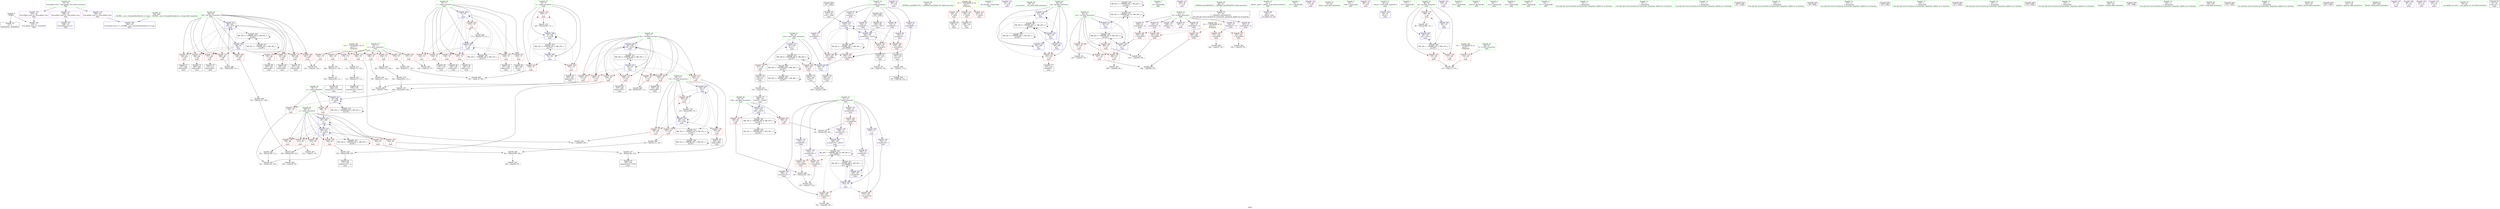 digraph "SVFG" {
	label="SVFG";

	Node0x55ee4ec28d10 [shape=record,color=grey,label="{NodeID: 0\nNullPtr}"];
	Node0x55ee4ec28d10 -> Node0x55ee4ec54100[style=solid];
	Node0x55ee4ec28d10 -> Node0x55ee4ec56880[style=solid];
	Node0x55ee4ec63110 [shape=record,color=grey,label="{NodeID: 277\n344 = Binary(342, 343, )\n}"];
	Node0x55ee4ec63110 -> Node0x55ee4ec557e0[style=solid];
	Node0x55ee4ec56410 [shape=record,color=red,label="{NodeID: 194\n339\<--338\n\<--arrayidx106\nmain\n}"];
	Node0x55ee4ec56410 -> Node0x55ee4ec62e10[style=solid];
	Node0x55ee4ec53d10 [shape=record,color=purple,label="{NodeID: 111\n106\<--26\n\<--.str.4\nmain\n}"];
	Node0x55ee4ec2d5a0 [shape=record,color=green,label="{NodeID: 28\n43\<--44\n_ZNSt8ios_base4InitC1Ev\<--_ZNSt8ios_base4InitC1Ev_field_insensitive\n}"];
	Node0x55ee4ec65b10 [shape=record,color=grey,label="{NodeID: 305\n223 = cmp(221, 222, )\n}"];
	Node0x55ee4ec57b60 [shape=record,color=blue,label="{NodeID: 222\n90\<--95\ni76\<--\nmain\n}"];
	Node0x55ee4ec57b60 -> Node0x55ee4ec5b4c0[style=dashed];
	Node0x55ee4ec57b60 -> Node0x55ee4ec5b590[style=dashed];
	Node0x55ee4ec57b60 -> Node0x55ee4ec5b660[style=dashed];
	Node0x55ee4ec57b60 -> Node0x55ee4ec5b730[style=dashed];
	Node0x55ee4ec57b60 -> Node0x55ee4ec57d00[style=dashed];
	Node0x55ee4ec57b60 -> Node0x55ee4ec7d0c0[style=dashed];
	Node0x55ee4ec595e0 [shape=record,color=red,label="{NodeID: 139\n147\<--72\n\<--i\nmain\n}"];
	Node0x55ee4ec595e0 -> Node0x55ee4ec546d0[style=solid];
	Node0x55ee4ec542b0 [shape=record,color=black,label="{NodeID: 56\n99\<--96\ncall\<--\nmain\n}"];
	Node0x55ee4ec776c0 [shape=record,color=black,label="{NodeID: 333\nMR_22V_2 = PHI(MR_22V_3, MR_22V_1, )\npts\{81 \}\n}"];
	Node0x55ee4ec776c0 -> Node0x55ee4ec57340[style=dashed];
	Node0x55ee4ec776c0 -> Node0x55ee4ec776c0[style=dashed];
	Node0x55ee4ec5aca0 [shape=record,color=red,label="{NodeID: 167\n317\<--86\n\<--prev\nmain\n}"];
	Node0x55ee4ec5aca0 -> Node0x55ee4ec553d0[style=solid];
	Node0x55ee4ec558b0 [shape=record,color=black,label="{NodeID: 84\n364\<--363\nidxprom121\<--sub120\nmain\n}"];
	Node0x55ee4ec4cce0 [shape=record,color=green,label="{NodeID: 1\n7\<--1\n__dso_handle\<--dummyObj\nGlob }"];
	Node0x55ee4ec63290 [shape=record,color=grey,label="{NodeID: 278\n310 = Binary(309, 111, )\n}"];
	Node0x55ee4ec63290 -> Node0x55ee4ec57d00[style=solid];
	Node0x55ee4ec564e0 [shape=record,color=red,label="{NodeID: 195\n366\<--365\n\<--arrayidx122\nmain\n}"];
	Node0x55ee4ec564e0 -> Node0x55ee4ec65210[style=solid];
	Node0x55ee4ec53de0 [shape=record,color=purple,label="{NodeID: 112\n122\<--26\n\<--.str.4\nmain\n}"];
	Node0x55ee4ec2d670 [shape=record,color=green,label="{NodeID: 29\n49\<--50\n__cxa_atexit\<--__cxa_atexit_field_insensitive\n}"];
	Node0x55ee4ec65c90 [shape=record,color=grey,label="{NodeID: 306\n152 = cmp(151, 153, )\n}"];
	Node0x55ee4ec65c90 -> Node0x55ee4e8df0e0[style=solid];
	Node0x55ee4ec57c30 [shape=record,color=blue,label="{NodeID: 223\n84\<--248\nok\<--\nmain\n}"];
	Node0x55ee4ec57c30 -> Node0x55ee4ec5ab00[style=dashed];
	Node0x55ee4ec57c30 -> Node0x55ee4ec7c1c0[style=dashed];
	Node0x55ee4ec596b0 [shape=record,color=red,label="{NodeID: 140\n160\<--72\n\<--i\nmain\n}"];
	Node0x55ee4ec596b0 -> Node0x55ee4ec54940[style=solid];
	Node0x55ee4ec54340 [shape=record,color=black,label="{NodeID: 57\n105\<--102\ncall1\<--\nmain\n}"];
	Node0x55ee4ec77bc0 [shape=record,color=black,label="{NodeID: 334\nMR_24V_2 = PHI(MR_24V_3, MR_24V_1, )\npts\{83 \}\n}"];
	Node0x55ee4ec77bc0 -> Node0x55ee4ec77bc0[style=dashed];
	Node0x55ee4ec77bc0 -> Node0x55ee4ec7bcc0[style=dashed];
	Node0x55ee4ec5ad70 [shape=record,color=red,label="{NodeID: 168\n221\<--88\n\<--i40\nmain\n}"];
	Node0x55ee4ec5ad70 -> Node0x55ee4ec65b10[style=solid];
	Node0x55ee4ec55980 [shape=record,color=black,label="{NodeID: 85\n375\<--374\nidxprom128\<--sub127\nmain\n}"];
	Node0x55ee4ec2cc20 [shape=record,color=green,label="{NodeID: 2\n16\<--1\n.str\<--dummyObj\nGlob }"];
	Node0x55ee4ec807c0 [shape=record,color=yellow,style=double,label="{NodeID: 362\n2V_1 = ENCHI(MR_2V_0)\npts\{1 \}\nFun[main]}"];
	Node0x55ee4ec807c0 -> Node0x55ee4ec58740[style=dashed];
	Node0x55ee4ec807c0 -> Node0x55ee4ec58810[style=dashed];
	Node0x55ee4ec807c0 -> Node0x55ee4ec588e0[style=dashed];
	Node0x55ee4ec63410 [shape=record,color=grey,label="{NodeID: 279\n204 = Binary(203, 111, )\n}"];
	Node0x55ee4ec63410 -> Node0x55ee4ec62c90[style=solid];
	Node0x55ee4ec565b0 [shape=record,color=red,label="{NodeID: 196\n377\<--376\n\<--arrayidx129\nmain\n}"];
	Node0x55ee4ec53eb0 [shape=record,color=purple,label="{NodeID: 113\n169\<--26\n\<--.str.4\nmain\n}"];
	Node0x55ee4ec2d740 [shape=record,color=green,label="{NodeID: 30\n48\<--54\n_ZNSt8ios_base4InitD1Ev\<--_ZNSt8ios_base4InitD1Ev_field_insensitive\n}"];
	Node0x55ee4ec2d740 -> Node0x55ee4ec54190[style=solid];
	Node0x55ee4ec65e10 [shape=record,color=grey,label="{NodeID: 307\n144 = cmp(143, 145, )\n}"];
	Node0x55ee4ec57d00 [shape=record,color=blue,label="{NodeID: 224\n90\<--310\ni76\<--inc90\nmain\n}"];
	Node0x55ee4ec57d00 -> Node0x55ee4ec5b4c0[style=dashed];
	Node0x55ee4ec57d00 -> Node0x55ee4ec5b590[style=dashed];
	Node0x55ee4ec57d00 -> Node0x55ee4ec5b660[style=dashed];
	Node0x55ee4ec57d00 -> Node0x55ee4ec5b730[style=dashed];
	Node0x55ee4ec57d00 -> Node0x55ee4ec57d00[style=dashed];
	Node0x55ee4ec57d00 -> Node0x55ee4ec7d0c0[style=dashed];
	Node0x55ee4ec59780 [shape=record,color=red,label="{NodeID: 141\n165\<--72\n\<--i\nmain\n}"];
	Node0x55ee4ec59780 -> Node0x55ee4ec54a10[style=solid];
	Node0x55ee4ec543d0 [shape=record,color=black,label="{NodeID: 58\n133\<--130\nconv\<--call8\nmain\n}"];
	Node0x55ee4ec543d0 -> Node0x55ee4ec56bf0[style=solid];
	Node0x55ee4ec780c0 [shape=record,color=black,label="{NodeID: 335\nMR_26V_2 = PHI(MR_26V_3, MR_26V_1, )\npts\{85 \}\n}"];
	Node0x55ee4ec780c0 -> Node0x55ee4ec780c0[style=dashed];
	Node0x55ee4ec780c0 -> Node0x55ee4ec7c1c0[style=dashed];
	Node0x55ee4ec5ae40 [shape=record,color=red,label="{NodeID: 169\n226\<--88\n\<--i40\nmain\n}"];
	Node0x55ee4ec5ae40 -> Node0x55ee4ec63b90[style=solid];
	Node0x55ee4ec55a50 [shape=record,color=purple,label="{NodeID: 86\n45\<--4\n\<--_ZStL8__ioinit\n__cxx_global_var_init\n}"];
	Node0x55ee4ec29260 [shape=record,color=green,label="{NodeID: 3\n18\<--1\n.str.1\<--dummyObj\nGlob }"];
	Node0x55ee4ec812e0 [shape=record,color=yellow,style=double,label="{NodeID: 363\n4V_1 = ENCHI(MR_4V_0)\npts\{12 \}\nFun[main]}"];
	Node0x55ee4ec812e0 -> Node0x55ee4ec5bb40[style=dashed];
	Node0x55ee4ec812e0 -> Node0x55ee4ec5bc10[style=dashed];
	Node0x55ee4ec812e0 -> Node0x55ee4ec5bce0[style=dashed];
	Node0x55ee4ec812e0 -> Node0x55ee4ec5bdb0[style=dashed];
	Node0x55ee4ec812e0 -> Node0x55ee4ec5c020[style=dashed];
	Node0x55ee4ec63590 [shape=record,color=grey,label="{NodeID: 280\n327 = Binary(325, 326, )\n}"];
	Node0x55ee4ec63590 -> Node0x55ee4ec64790[style=solid];
	Node0x55ee4ec56680 [shape=record,color=blue,label="{NodeID: 197\n408\<--35\nllvm.global_ctors_0\<--\nGlob }"];
	Node0x55ee4ec53f80 [shape=record,color=purple,label="{NodeID: 114\n118\<--28\n\<--.str.5\nmain\n}"];
	Node0x55ee4ec2d810 [shape=record,color=green,label="{NodeID: 31\n61\<--62\nmain\<--main_field_insensitive\n}"];
	Node0x55ee4ec65f90 [shape=record,color=grey,label="{NodeID: 308\n181 = cmp(178, 180, )\n}"];
	Node0x55ee4ec57dd0 [shape=record,color=blue,label="{NodeID: 225\n92\<--320\nadd\<--conv97\nmain\n}"];
	Node0x55ee4ec57dd0 -> Node0x55ee4ec5b800[style=dashed];
	Node0x55ee4ec57dd0 -> Node0x55ee4ec5b8d0[style=dashed];
	Node0x55ee4ec57dd0 -> Node0x55ee4ec7d5c0[style=dashed];
	Node0x55ee4ec59850 [shape=record,color=red,label="{NodeID: 142\n172\<--72\n\<--i\nmain\n}"];
	Node0x55ee4ec59850 -> Node0x55ee4ec63e90[style=solid];
	Node0x55ee4ec54460 [shape=record,color=black,label="{NodeID: 59\n135\<--134\nidxprom\<--\nmain\n}"];
	Node0x55ee4ec785c0 [shape=record,color=black,label="{NodeID: 336\nMR_28V_2 = PHI(MR_28V_3, MR_28V_1, )\npts\{87 \}\n}"];
	Node0x55ee4ec785c0 -> Node0x55ee4ec785c0[style=dashed];
	Node0x55ee4ec785c0 -> Node0x55ee4ec7c6c0[style=dashed];
	Node0x55ee4ec5af10 [shape=record,color=red,label="{NodeID: 170\n234\<--88\n\<--i40\nmain\n}"];
	Node0x55ee4ec5af10 -> Node0x55ee4ec54bb0[style=solid];
	Node0x55ee4ec55b20 [shape=record,color=purple,label="{NodeID: 87\n136\<--8\narrayidx\<--c\nmain\n}"];
	Node0x55ee4ec55b20 -> Node0x55ee4ec56bf0[style=solid];
	Node0x55ee4ec293c0 [shape=record,color=green,label="{NodeID: 4\n20\<--1\nstdin\<--dummyObj\nGlob }"];
	Node0x55ee4ec63710 [shape=record,color=grey,label="{NodeID: 281\n199 = Binary(111, 198, )\n}"];
	Node0x55ee4ec63710 -> Node0x55ee4ec65090[style=solid];
	Node0x55ee4ec56780 [shape=record,color=blue,label="{NodeID: 198\n409\<--36\nllvm.global_ctors_1\<--_GLOBAL__sub_I_Gennady.Korotkevich_2_0.cpp\nGlob }"];
	Node0x55ee4ec54050 [shape=record,color=purple,label="{NodeID: 115\n369\<--30\n\<--.str.6\nmain\n}"];
	Node0x55ee4ec2d8e0 [shape=record,color=green,label="{NodeID: 32\n64\<--65\nretval\<--retval_field_insensitive\nmain\n}"];
	Node0x55ee4ec2d8e0 -> Node0x55ee4ec56980[style=solid];
	Node0x55ee4ec66110 [shape=record,color=grey,label="{NodeID: 309\n128 = cmp(126, 127, )\n}"];
	Node0x55ee4ec57ea0 [shape=record,color=blue,label="{NodeID: 226\n346\<--341\narrayidx110\<--add107\nmain\n}"];
	Node0x55ee4ec57ea0 -> Node0x55ee4ec7dac0[style=dashed];
	Node0x55ee4ec59920 [shape=record,color=red,label="{NodeID: 143\n178\<--74\n\<--t\nmain\n}"];
	Node0x55ee4ec59920 -> Node0x55ee4ec65f90[style=solid];
	Node0x55ee4ec54530 [shape=record,color=black,label="{NodeID: 60\n140\<--139\nidxprom9\<--\nmain\n}"];
	Node0x55ee4ec78ac0 [shape=record,color=black,label="{NodeID: 337\nMR_30V_2 = PHI(MR_30V_3, MR_30V_1, )\npts\{89 \}\n}"];
	Node0x55ee4ec78ac0 -> Node0x55ee4ec78ac0[style=dashed];
	Node0x55ee4ec78ac0 -> Node0x55ee4ec7cbc0[style=dashed];
	Node0x55ee4ec5afe0 [shape=record,color=red,label="{NodeID: 171\n241\<--88\n\<--i40\nmain\n}"];
	Node0x55ee4ec5afe0 -> Node0x55ee4ec54c80[style=solid];
	Node0x55ee4ec55bf0 [shape=record,color=purple,label="{NodeID: 88\n141\<--8\narrayidx10\<--c\nmain\n}"];
	Node0x55ee4ec55bf0 -> Node0x55ee4ec5b9a0[style=solid];
	Node0x55ee4ec29450 [shape=record,color=green,label="{NodeID: 5\n21\<--1\n.str.2\<--dummyObj\nGlob }"];
	Node0x55ee4ec814a0 [shape=record,color=yellow,style=double,label="{NodeID: 365\n8V_1 = ENCHI(MR_8V_0)\npts\{67 \}\nFun[main]}"];
	Node0x55ee4ec814a0 -> Node0x55ee4ec589b0[style=dashed];
	Node0x55ee4ec63890 [shape=record,color=grey,label="{NodeID: 282\n330 = Binary(328, 329, )\n}"];
	Node0x55ee4ec63890 -> Node0x55ee4ec55640[style=solid];
	Node0x55ee4ec56880 [shape=record,color=blue, style = dotted,label="{NodeID: 199\n410\<--3\nllvm.global_ctors_2\<--dummyVal\nGlob }"];
	Node0x55ee4ec582d0 [shape=record,color=purple,label="{NodeID: 116\n378\<--32\n\<--.str.7\nmain\n}"];
	Node0x55ee4ec2ed40 [shape=record,color=green,label="{NodeID: 33\n66\<--67\ntt\<--tt_field_insensitive\nmain\n}"];
	Node0x55ee4ec2ed40 -> Node0x55ee4ec589b0[style=solid];
	Node0x55ee4ec57f70 [shape=record,color=blue,label="{NodeID: 227\n80\<--353\ns\<--and114\nmain\n}"];
	Node0x55ee4ec57f70 -> Node0x55ee4ec5a2e0[style=dashed];
	Node0x55ee4ec57f70 -> Node0x55ee4ec5a3b0[style=dashed];
	Node0x55ee4ec57f70 -> Node0x55ee4ec5a480[style=dashed];
	Node0x55ee4ec57f70 -> Node0x55ee4ec5a550[style=dashed];
	Node0x55ee4ec57f70 -> Node0x55ee4ec5a620[style=dashed];
	Node0x55ee4ec57f70 -> Node0x55ee4ec5a6f0[style=dashed];
	Node0x55ee4ec57f70 -> Node0x55ee4ec57340[style=dashed];
	Node0x55ee4ec57f70 -> Node0x55ee4ec57f70[style=dashed];
	Node0x55ee4ec57f70 -> Node0x55ee4ec776c0[style=dashed];
	Node0x55ee4ec599f0 [shape=record,color=red,label="{NodeID: 144\n183\<--74\n\<--t\nmain\n}"];
	Node0x55ee4ec599f0 -> Node0x55ee4ec54ae0[style=solid];
	Node0x55ee4ec54600 [shape=record,color=black,label="{NodeID: 61\n143\<--142\nconv11\<--\nmain\n}"];
	Node0x55ee4ec54600 -> Node0x55ee4ec65e10[style=solid];
	Node0x55ee4ec78fc0 [shape=record,color=black,label="{NodeID: 338\nMR_32V_2 = PHI(MR_32V_3, MR_32V_1, )\npts\{91 \}\n}"];
	Node0x55ee4ec78fc0 -> Node0x55ee4ec78fc0[style=dashed];
	Node0x55ee4ec78fc0 -> Node0x55ee4ec7d0c0[style=dashed];
	Node0x55ee4ec5b0b0 [shape=record,color=red,label="{NodeID: 172\n250\<--88\n\<--i40\nmain\n}"];
	Node0x55ee4ec5b0b0 -> Node0x55ee4ec54d50[style=solid];
	Node0x55ee4ec55cc0 [shape=record,color=purple,label="{NodeID: 89\n149\<--8\narrayidx14\<--c\nmain\n}"];
	Node0x55ee4ec55cc0 -> Node0x55ee4ec5ba70[style=solid];
	Node0x55ee4ec2fe40 [shape=record,color=green,label="{NodeID: 6\n23\<--1\n.str.3\<--dummyObj\nGlob }"];
	Node0x55ee4ec63a10 [shape=record,color=grey,label="{NodeID: 283\n203 = Binary(111, 202, )\n}"];
	Node0x55ee4ec63a10 -> Node0x55ee4ec63410[style=solid];
	Node0x55ee4ec56980 [shape=record,color=blue,label="{NodeID: 200\n64\<--95\nretval\<--\nmain\n}"];
	Node0x55ee4ec583a0 [shape=record,color=purple,label="{NodeID: 117\n408\<--34\nllvm.global_ctors_0\<--llvm.global_ctors\nGlob }"];
	Node0x55ee4ec583a0 -> Node0x55ee4ec56680[style=solid];
	Node0x55ee4ec2ee10 [shape=record,color=green,label="{NodeID: 34\n68\<--69\nqq\<--qq_field_insensitive\nmain\n}"];
	Node0x55ee4ec2ee10 -> Node0x55ee4ec58a80[style=solid];
	Node0x55ee4ec2ee10 -> Node0x55ee4ec58b50[style=solid];
	Node0x55ee4ec2ee10 -> Node0x55ee4ec58c20[style=solid];
	Node0x55ee4ec2ee10 -> Node0x55ee4ec56a50[style=solid];
	Node0x55ee4ec2ee10 -> Node0x55ee4ec58110[style=solid];
	Node0x55ee4ec58040 [shape=record,color=blue,label="{NodeID: 228\n76\<--358\nt30\<--inc117\nmain\n}"];
	Node0x55ee4ec58040 -> Node0x55ee4ec59b90[style=dashed];
	Node0x55ee4ec58040 -> Node0x55ee4ec59c60[style=dashed];
	Node0x55ee4ec58040 -> Node0x55ee4ec59d30[style=dashed];
	Node0x55ee4ec58040 -> Node0x55ee4ec59e00[style=dashed];
	Node0x55ee4ec58040 -> Node0x55ee4ec59ed0[style=dashed];
	Node0x55ee4ec58040 -> Node0x55ee4ec59fa0[style=dashed];
	Node0x55ee4ec58040 -> Node0x55ee4ec5a070[style=dashed];
	Node0x55ee4ec58040 -> Node0x55ee4ec58040[style=dashed];
	Node0x55ee4ec58040 -> Node0x55ee4ec76cc0[style=dashed];
	Node0x55ee4ec59ac0 [shape=record,color=red,label="{NodeID: 145\n189\<--74\n\<--t\nmain\n}"];
	Node0x55ee4ec59ac0 -> Node0x55ee4ec62f90[style=solid];
	Node0x55ee4ec546d0 [shape=record,color=black,label="{NodeID: 62\n148\<--147\nidxprom13\<--\nmain\n}"];
	Node0x55ee4ec794c0 [shape=record,color=black,label="{NodeID: 339\nMR_34V_2 = PHI(MR_34V_3, MR_34V_1, )\npts\{93 \}\n}"];
	Node0x55ee4ec794c0 -> Node0x55ee4ec794c0[style=dashed];
	Node0x55ee4ec794c0 -> Node0x55ee4ec7d5c0[style=dashed];
	Node0x55ee4ec5b180 [shape=record,color=red,label="{NodeID: 173\n256\<--88\n\<--i40\nmain\n}"];
	Node0x55ee4ec5b180 -> Node0x55ee4ec54e20[style=solid];
	Node0x55ee4ec55d90 [shape=record,color=purple,label="{NodeID: 90\n162\<--8\narrayidx20\<--c\nmain\n}"];
	Node0x55ee4ec55d90 -> Node0x55ee4ec56cc0[style=solid];
	Node0x55ee4ec2fed0 [shape=record,color=green,label="{NodeID: 7\n25\<--1\nstdout\<--dummyObj\nGlob }"];
	Node0x55ee4ec81660 [shape=record,color=yellow,style=double,label="{NodeID: 367\n12V_1 = ENCHI(MR_12V_0)\npts\{71 \}\nFun[main]}"];
	Node0x55ee4ec81660 -> Node0x55ee4ec58cf0[style=dashed];
	Node0x55ee4ec81660 -> Node0x55ee4ec58dc0[style=dashed];
	Node0x55ee4ec81660 -> Node0x55ee4ec58e90[style=dashed];
	Node0x55ee4ec81660 -> Node0x55ee4ec58f60[style=dashed];
	Node0x55ee4ec81660 -> Node0x55ee4ec59030[style=dashed];
	Node0x55ee4ec81660 -> Node0x55ee4ec59100[style=dashed];
	Node0x55ee4ec81660 -> Node0x55ee4ec591d0[style=dashed];
	Node0x55ee4ec81660 -> Node0x55ee4ec592a0[style=dashed];
	Node0x55ee4ec63b90 [shape=record,color=grey,label="{NodeID: 284\n227 = Binary(111, 226, )\n}"];
	Node0x55ee4ec63b90 -> Node0x55ee4ec63d10[style=solid];
	Node0x55ee4ec56a50 [shape=record,color=blue,label="{NodeID: 201\n68\<--111\nqq\<--\nmain\n}"];
	Node0x55ee4ec56a50 -> Node0x55ee4ec761d0[style=dashed];
	Node0x55ee4ec58470 [shape=record,color=purple,label="{NodeID: 118\n409\<--34\nllvm.global_ctors_1\<--llvm.global_ctors\nGlob }"];
	Node0x55ee4ec58470 -> Node0x55ee4ec56780[style=solid];
	Node0x55ee4ec2eee0 [shape=record,color=green,label="{NodeID: 35\n70\<--71\nn\<--n_field_insensitive\nmain\n}"];
	Node0x55ee4ec2eee0 -> Node0x55ee4ec58cf0[style=solid];
	Node0x55ee4ec2eee0 -> Node0x55ee4ec58dc0[style=solid];
	Node0x55ee4ec2eee0 -> Node0x55ee4ec58e90[style=solid];
	Node0x55ee4ec2eee0 -> Node0x55ee4ec58f60[style=solid];
	Node0x55ee4ec2eee0 -> Node0x55ee4ec59030[style=solid];
	Node0x55ee4ec2eee0 -> Node0x55ee4ec59100[style=solid];
	Node0x55ee4ec2eee0 -> Node0x55ee4ec591d0[style=solid];
	Node0x55ee4ec2eee0 -> Node0x55ee4ec592a0[style=solid];
	Node0x55ee4ec58110 [shape=record,color=blue,label="{NodeID: 229\n68\<--387\nqq\<--inc134\nmain\n}"];
	Node0x55ee4ec58110 -> Node0x55ee4ec761d0[style=dashed];
	Node0x55ee4ec59b90 [shape=record,color=red,label="{NodeID: 146\n197\<--76\n\<--t30\nmain\n}"];
	Node0x55ee4ec59b90 -> Node0x55ee4ec65090[style=solid];
	Node0x55ee4ec547a0 [shape=record,color=black,label="{NodeID: 63\n151\<--150\nconv15\<--\nmain\n}"];
	Node0x55ee4ec547a0 -> Node0x55ee4ec65c90[style=solid];
	Node0x55ee4ec799c0 [shape=record,color=black,label="{NodeID: 340\nMR_36V_2 = PHI(MR_36V_3, MR_36V_1, )\npts\{90000 \}\n}"];
	Node0x55ee4ec799c0 -> Node0x55ee4ec5be80[style=dashed];
	Node0x55ee4ec799c0 -> Node0x55ee4ec5bf50[style=dashed];
	Node0x55ee4ec799c0 -> Node0x55ee4ec56bf0[style=dashed];
	Node0x55ee4ec799c0 -> Node0x55ee4ec799c0[style=dashed];
	Node0x55ee4ec5b250 [shape=record,color=red,label="{NodeID: 174\n264\<--88\n\<--i40\nmain\n}"];
	Node0x55ee4ec5b250 -> Node0x55ee4ec54fc0[style=solid];
	Node0x55ee4ec55e60 [shape=record,color=purple,label="{NodeID: 91\n266\<--8\narrayidx63\<--c\nmain\n}"];
	Node0x55ee4ec55e60 -> Node0x55ee4ec5be80[style=solid];
	Node0x55ee4ec2e730 [shape=record,color=green,label="{NodeID: 8\n26\<--1\n.str.4\<--dummyObj\nGlob }"];
	Node0x55ee4ec63d10 [shape=record,color=grey,label="{NodeID: 285\n228 = Binary(225, 227, )\n}"];
	Node0x55ee4ec63d10 -> Node0x55ee4ec65990[style=solid];
	Node0x55ee4ec56b20 [shape=record,color=blue,label="{NodeID: 202\n72\<--95\ni\<--\nmain\n}"];
	Node0x55ee4ec56b20 -> Node0x55ee4ec59370[style=dashed];
	Node0x55ee4ec56b20 -> Node0x55ee4ec59440[style=dashed];
	Node0x55ee4ec56b20 -> Node0x55ee4ec59510[style=dashed];
	Node0x55ee4ec56b20 -> Node0x55ee4ec595e0[style=dashed];
	Node0x55ee4ec56b20 -> Node0x55ee4ec596b0[style=dashed];
	Node0x55ee4ec56b20 -> Node0x55ee4ec59780[style=dashed];
	Node0x55ee4ec56b20 -> Node0x55ee4ec59850[style=dashed];
	Node0x55ee4ec56b20 -> Node0x55ee4ec56d90[style=dashed];
	Node0x55ee4ec56b20 -> Node0x55ee4ec762c0[style=dashed];
	Node0x55ee4ec58570 [shape=record,color=purple,label="{NodeID: 119\n410\<--34\nllvm.global_ctors_2\<--llvm.global_ctors\nGlob }"];
	Node0x55ee4ec58570 -> Node0x55ee4ec56880[style=solid];
	Node0x55ee4ec2efb0 [shape=record,color=green,label="{NodeID: 36\n72\<--73\ni\<--i_field_insensitive\nmain\n}"];
	Node0x55ee4ec2efb0 -> Node0x55ee4ec59370[style=solid];
	Node0x55ee4ec2efb0 -> Node0x55ee4ec59440[style=solid];
	Node0x55ee4ec2efb0 -> Node0x55ee4ec59510[style=solid];
	Node0x55ee4ec2efb0 -> Node0x55ee4ec595e0[style=solid];
	Node0x55ee4ec2efb0 -> Node0x55ee4ec596b0[style=solid];
	Node0x55ee4ec2efb0 -> Node0x55ee4ec59780[style=solid];
	Node0x55ee4ec2efb0 -> Node0x55ee4ec59850[style=solid];
	Node0x55ee4ec2efb0 -> Node0x55ee4ec56b20[style=solid];
	Node0x55ee4ec2efb0 -> Node0x55ee4ec56d90[style=solid];
	Node0x55ee4ec59c60 [shape=record,color=red,label="{NodeID: 147\n205\<--76\n\<--t30\nmain\n}"];
	Node0x55ee4ec59c60 -> Node0x55ee4ec62c90[style=solid];
	Node0x55ee4ec54870 [shape=record,color=black,label="{NodeID: 64\n159\<--158\nconv18\<--call17\nmain\n}"];
	Node0x55ee4ec54870 -> Node0x55ee4ec56cc0[style=solid];
	Node0x55ee4ec79ec0 [shape=record,color=black,label="{NodeID: 341\nMR_38V_2 = PHI(MR_38V_6, MR_38V_1, )\npts\{150000 \}\n}"];
	Node0x55ee4ec79ec0 -> Node0x55ee4ec56f30[style=dashed];
	Node0x55ee4ec79ec0 -> Node0x55ee4ec570d0[style=dashed];
	Node0x55ee4ec5b320 [shape=record,color=red,label="{NodeID: 175\n273\<--88\n\<--i40\nmain\n}"];
	Node0x55ee4ec5b320 -> Node0x55ee4ec55160[style=solid];
	Node0x55ee4ec55f30 [shape=record,color=purple,label="{NodeID: 92\n275\<--8\narrayidx69\<--c\nmain\n}"];
	Node0x55ee4ec55f30 -> Node0x55ee4ec5bf50[style=solid];
	Node0x55ee4ec2e7c0 [shape=record,color=green,label="{NodeID: 9\n28\<--1\n.str.5\<--dummyObj\nGlob }"];
	Node0x55ee4ec63e90 [shape=record,color=grey,label="{NodeID: 286\n173 = Binary(172, 111, )\n}"];
	Node0x55ee4ec63e90 -> Node0x55ee4ec56d90[style=solid];
	Node0x55ee4ec56bf0 [shape=record,color=blue,label="{NodeID: 203\n136\<--133\narrayidx\<--conv\nmain\n}"];
	Node0x55ee4ec56bf0 -> Node0x55ee4ec5b9a0[style=dashed];
	Node0x55ee4ec56bf0 -> Node0x55ee4ec5ba70[style=dashed];
	Node0x55ee4ec56bf0 -> Node0x55ee4ec5be80[style=dashed];
	Node0x55ee4ec56bf0 -> Node0x55ee4ec5bf50[style=dashed];
	Node0x55ee4ec56bf0 -> Node0x55ee4ec56bf0[style=dashed];
	Node0x55ee4ec56bf0 -> Node0x55ee4ec56cc0[style=dashed];
	Node0x55ee4ec56bf0 -> Node0x55ee4ec799c0[style=dashed];
	Node0x55ee4ec58670 [shape=record,color=purple,label="{NodeID: 120\n168\<--10\nadd.ptr\<--id\nmain\n}"];
	Node0x55ee4ec2f080 [shape=record,color=green,label="{NodeID: 37\n74\<--75\nt\<--t_field_insensitive\nmain\n}"];
	Node0x55ee4ec2f080 -> Node0x55ee4ec59920[style=solid];
	Node0x55ee4ec2f080 -> Node0x55ee4ec599f0[style=solid];
	Node0x55ee4ec2f080 -> Node0x55ee4ec59ac0[style=solid];
	Node0x55ee4ec2f080 -> Node0x55ee4ec56e60[style=solid];
	Node0x55ee4ec2f080 -> Node0x55ee4ec57000[style=solid];
	Node0x55ee4ec59d30 [shape=record,color=red,label="{NodeID: 148\n322\<--76\n\<--t30\nmain\n}"];
	Node0x55ee4ec59d30 -> Node0x55ee4ec55570[style=solid];
	Node0x55ee4ec54940 [shape=record,color=black,label="{NodeID: 65\n161\<--160\nidxprom19\<--\nmain\n}"];
	Node0x55ee4ec5b3f0 [shape=record,color=red,label="{NodeID: 176\n280\<--88\n\<--i40\nmain\n}"];
	Node0x55ee4ec5b3f0 -> Node0x55ee4ec64190[style=solid];
	Node0x55ee4ec56000 [shape=record,color=purple,label="{NodeID: 93\n167\<--10\n\<--id\nmain\n}"];
	Node0x55ee4ec2e890 [shape=record,color=green,label="{NodeID: 10\n30\<--1\n.str.6\<--dummyObj\nGlob }"];
	Node0x55ee4ec64010 [shape=record,color=grey,label="{NodeID: 287\n180 = Binary(111, 179, )\n}"];
	Node0x55ee4ec64010 -> Node0x55ee4ec65f90[style=solid];
	Node0x55ee4ec56cc0 [shape=record,color=blue,label="{NodeID: 204\n162\<--159\narrayidx20\<--conv18\nmain\n}"];
	Node0x55ee4ec56cc0 -> Node0x55ee4ec5b9a0[style=dashed];
	Node0x55ee4ec56cc0 -> Node0x55ee4ec5ba70[style=dashed];
	Node0x55ee4ec56cc0 -> Node0x55ee4ec5be80[style=dashed];
	Node0x55ee4ec56cc0 -> Node0x55ee4ec5bf50[style=dashed];
	Node0x55ee4ec56cc0 -> Node0x55ee4ec56bf0[style=dashed];
	Node0x55ee4ec56cc0 -> Node0x55ee4ec56cc0[style=dashed];
	Node0x55ee4ec56cc0 -> Node0x55ee4ec799c0[style=dashed];
	Node0x55ee4ec58740 [shape=record,color=red,label="{NodeID: 121\n96\<--20\n\<--stdin\nmain\n}"];
	Node0x55ee4ec58740 -> Node0x55ee4ec542b0[style=solid];
	Node0x55ee4ec2f150 [shape=record,color=green,label="{NodeID: 38\n76\<--77\nt30\<--t30_field_insensitive\nmain\n}"];
	Node0x55ee4ec2f150 -> Node0x55ee4ec59b90[style=solid];
	Node0x55ee4ec2f150 -> Node0x55ee4ec59c60[style=solid];
	Node0x55ee4ec2f150 -> Node0x55ee4ec59d30[style=solid];
	Node0x55ee4ec2f150 -> Node0x55ee4ec59e00[style=solid];
	Node0x55ee4ec2f150 -> Node0x55ee4ec59ed0[style=solid];
	Node0x55ee4ec2f150 -> Node0x55ee4ec59fa0[style=solid];
	Node0x55ee4ec2f150 -> Node0x55ee4ec5a070[style=solid];
	Node0x55ee4ec2f150 -> Node0x55ee4ec571a0[style=solid];
	Node0x55ee4ec2f150 -> Node0x55ee4ec58040[style=solid];
	Node0x55ee4ec59e00 [shape=record,color=red,label="{NodeID: 149\n328\<--76\n\<--t30\nmain\n}"];
	Node0x55ee4ec59e00 -> Node0x55ee4ec63890[style=solid];
	Node0x55ee4ec54a10 [shape=record,color=black,label="{NodeID: 66\n166\<--165\nidx.ext\<--\nmain\n}"];
	Node0x55ee4ec5b4c0 [shape=record,color=red,label="{NodeID: 177\n289\<--90\n\<--i76\nmain\n}"];
	Node0x55ee4ec5b4c0 -> Node0x55ee4ec65390[style=solid];
	Node0x55ee4ec560d0 [shape=record,color=purple,label="{NodeID: 94\n236\<--10\narrayidx47\<--id\nmain\n}"];
	Node0x55ee4ec560d0 -> Node0x55ee4ec5bb40[style=solid];
	Node0x55ee4ec2da90 [shape=record,color=green,label="{NodeID: 11\n32\<--1\n.str.7\<--dummyObj\nGlob }"];
	Node0x55ee4ec64190 [shape=record,color=grey,label="{NodeID: 288\n281 = Binary(280, 111, )\n}"];
	Node0x55ee4ec64190 -> Node0x55ee4ec57a90[style=solid];
	Node0x55ee4ec56d90 [shape=record,color=blue,label="{NodeID: 205\n72\<--173\ni\<--inc\nmain\n}"];
	Node0x55ee4ec56d90 -> Node0x55ee4ec59370[style=dashed];
	Node0x55ee4ec56d90 -> Node0x55ee4ec59440[style=dashed];
	Node0x55ee4ec56d90 -> Node0x55ee4ec59510[style=dashed];
	Node0x55ee4ec56d90 -> Node0x55ee4ec595e0[style=dashed];
	Node0x55ee4ec56d90 -> Node0x55ee4ec596b0[style=dashed];
	Node0x55ee4ec56d90 -> Node0x55ee4ec59780[style=dashed];
	Node0x55ee4ec56d90 -> Node0x55ee4ec59850[style=dashed];
	Node0x55ee4ec56d90 -> Node0x55ee4ec56d90[style=dashed];
	Node0x55ee4ec56d90 -> Node0x55ee4ec762c0[style=dashed];
	Node0x55ee4ec58810 [shape=record,color=red,label="{NodeID: 122\n102\<--25\n\<--stdout\nmain\n}"];
	Node0x55ee4ec58810 -> Node0x55ee4ec54340[style=solid];
	Node0x55ee4ec2f220 [shape=record,color=green,label="{NodeID: 39\n78\<--79\nu\<--u_field_insensitive\nmain\n}"];
	Node0x55ee4ec2f220 -> Node0x55ee4ec5a140[style=solid];
	Node0x55ee4ec2f220 -> Node0x55ee4ec5a210[style=solid];
	Node0x55ee4ec2f220 -> Node0x55ee4ec57270[style=solid];
	Node0x55ee4ec59ed0 [shape=record,color=red,label="{NodeID: 150\n336\<--76\n\<--t30\nmain\n}"];
	Node0x55ee4ec59ed0 -> Node0x55ee4ec55710[style=solid];
	Node0x55ee4ec54ae0 [shape=record,color=black,label="{NodeID: 67\n184\<--183\nidxprom25\<--\nmain\n}"];
	Node0x55ee4ec5b590 [shape=record,color=red,label="{NodeID: 178\n293\<--90\n\<--i76\nmain\n}"];
	Node0x55ee4ec5b590 -> Node0x55ee4ec55230[style=solid];
	Node0x55ee4ec561a0 [shape=record,color=purple,label="{NodeID: 95\n243\<--10\narrayidx51\<--id\nmain\n}"];
	Node0x55ee4ec561a0 -> Node0x55ee4ec5bc10[style=solid];
	Node0x55ee4ec2db60 [shape=record,color=green,label="{NodeID: 12\n35\<--1\n\<--dummyObj\nCan only get source location for instruction, argument, global var or function.}"];
	Node0x55ee4ec64310 [shape=record,color=grey,label="{NodeID: 289\n238 = cmp(237, 95, )\n}"];
	Node0x55ee4ec56e60 [shape=record,color=blue,label="{NodeID: 206\n74\<--95\nt\<--\nmain\n}"];
	Node0x55ee4ec56e60 -> Node0x55ee4ec59920[style=dashed];
	Node0x55ee4ec56e60 -> Node0x55ee4ec599f0[style=dashed];
	Node0x55ee4ec56e60 -> Node0x55ee4ec59ac0[style=dashed];
	Node0x55ee4ec56e60 -> Node0x55ee4ec57000[style=dashed];
	Node0x55ee4ec56e60 -> Node0x55ee4ec767c0[style=dashed];
	Node0x55ee4ec588e0 [shape=record,color=red,label="{NodeID: 123\n381\<--25\n\<--stdout\nmain\n}"];
	Node0x55ee4ec2f2f0 [shape=record,color=green,label="{NodeID: 40\n80\<--81\ns\<--s_field_insensitive\nmain\n}"];
	Node0x55ee4ec2f2f0 -> Node0x55ee4ec5a2e0[style=solid];
	Node0x55ee4ec2f2f0 -> Node0x55ee4ec5a3b0[style=solid];
	Node0x55ee4ec2f2f0 -> Node0x55ee4ec5a480[style=solid];
	Node0x55ee4ec2f2f0 -> Node0x55ee4ec5a550[style=solid];
	Node0x55ee4ec2f2f0 -> Node0x55ee4ec5a620[style=solid];
	Node0x55ee4ec2f2f0 -> Node0x55ee4ec5a6f0[style=solid];
	Node0x55ee4ec2f2f0 -> Node0x55ee4ec57340[style=solid];
	Node0x55ee4ec2f2f0 -> Node0x55ee4ec57f70[style=solid];
	Node0x55ee4ec96850 [shape=record,color=black,label="{NodeID: 400\n130 = PHI()\n}"];
	Node0x55ee4ec96850 -> Node0x55ee4ec543d0[style=solid];
	Node0x55ee4ec59fa0 [shape=record,color=red,label="{NodeID: 151\n342\<--76\n\<--t30\nmain\n}"];
	Node0x55ee4ec59fa0 -> Node0x55ee4ec63110[style=solid];
	Node0x55ee4ec54bb0 [shape=record,color=black,label="{NodeID: 68\n235\<--234\nidxprom46\<--\nmain\n}"];
	Node0x55ee4ec5b660 [shape=record,color=red,label="{NodeID: 179\n301\<--90\n\<--i76\nmain\n}"];
	Node0x55ee4ec5b660 -> Node0x55ee4ec62390[style=solid];
	Node0x55ee4ec530e0 [shape=record,color=purple,label="{NodeID: 96\n252\<--10\narrayidx55\<--id\nmain\n}"];
	Node0x55ee4ec530e0 -> Node0x55ee4ec5bce0[style=solid];
	Node0x55ee4ec2dc30 [shape=record,color=green,label="{NodeID: 13\n95\<--1\n\<--dummyObj\nCan only get source location for instruction, argument, global var or function.}"];
	Node0x55ee4ec64490 [shape=record,color=grey,label="{NodeID: 290\n298 = cmp(296, 297, )\n}"];
	Node0x55ee4ec56f30 [shape=record,color=blue,label="{NodeID: 207\n185\<--187\narrayidx26\<--\nmain\n}"];
	Node0x55ee4ec56f30 -> Node0x55ee4ec56f30[style=dashed];
	Node0x55ee4ec56f30 -> Node0x55ee4ec570d0[style=dashed];
	Node0x55ee4ec589b0 [shape=record,color=red,label="{NodeID: 124\n114\<--66\n\<--tt\nmain\n}"];
	Node0x55ee4ec589b0 -> Node0x55ee4ec65690[style=solid];
	Node0x55ee4ec2f3c0 [shape=record,color=green,label="{NodeID: 41\n82\<--83\ncur\<--cur_field_insensitive\nmain\n}"];
	Node0x55ee4ec2f3c0 -> Node0x55ee4ec5a7c0[style=solid];
	Node0x55ee4ec2f3c0 -> Node0x55ee4ec5a890[style=solid];
	Node0x55ee4ec2f3c0 -> Node0x55ee4ec5a960[style=solid];
	Node0x55ee4ec2f3c0 -> Node0x55ee4ec5aa30[style=solid];
	Node0x55ee4ec2f3c0 -> Node0x55ee4ec57410[style=solid];
	Node0x55ee4ec2f3c0 -> Node0x55ee4ec57820[style=solid];
	Node0x55ee4ec97130 [shape=record,color=black,label="{NodeID: 401\n158 = PHI()\n}"];
	Node0x55ee4ec97130 -> Node0x55ee4ec54870[style=solid];
	Node0x55ee4ec5a070 [shape=record,color=red,label="{NodeID: 152\n357\<--76\n\<--t30\nmain\n}"];
	Node0x55ee4ec5a070 -> Node0x55ee4ec62510[style=solid];
	Node0x55ee4ec54c80 [shape=record,color=black,label="{NodeID: 69\n242\<--241\nidxprom50\<--\nmain\n}"];
	Node0x55ee4e8df0e0 [shape=record,color=black,label="{NodeID: 263\n155 = PHI(156, 152, )\n}"];
	Node0x55ee4ec5b730 [shape=record,color=red,label="{NodeID: 180\n309\<--90\n\<--i76\nmain\n}"];
	Node0x55ee4ec5b730 -> Node0x55ee4ec63290[style=solid];
	Node0x55ee4ec531b0 [shape=record,color=purple,label="{NodeID: 97\n258\<--10\narrayidx59\<--id\nmain\n}"];
	Node0x55ee4ec531b0 -> Node0x55ee4ec5bdb0[style=solid];
	Node0x55ee4ec28eb0 [shape=record,color=green,label="{NodeID: 14\n111\<--1\n\<--dummyObj\nCan only get source location for instruction, argument, global var or function.}"];
	Node0x55ee4ec64610 [shape=record,color=grey,label="{NodeID: 291\n304 = cmp(303, 95, )\n}"];
	Node0x55ee4ec57000 [shape=record,color=blue,label="{NodeID: 208\n74\<--190\nt\<--inc28\nmain\n}"];
	Node0x55ee4ec57000 -> Node0x55ee4ec59920[style=dashed];
	Node0x55ee4ec57000 -> Node0x55ee4ec599f0[style=dashed];
	Node0x55ee4ec57000 -> Node0x55ee4ec59ac0[style=dashed];
	Node0x55ee4ec57000 -> Node0x55ee4ec57000[style=dashed];
	Node0x55ee4ec57000 -> Node0x55ee4ec767c0[style=dashed];
	Node0x55ee4ec58a80 [shape=record,color=red,label="{NodeID: 125\n113\<--68\n\<--qq\nmain\n}"];
	Node0x55ee4ec58a80 -> Node0x55ee4ec65690[style=solid];
	Node0x55ee4ec2f490 [shape=record,color=green,label="{NodeID: 42\n84\<--85\nok\<--ok_field_insensitive\nmain\n}"];
	Node0x55ee4ec2f490 -> Node0x55ee4ec5ab00[style=solid];
	Node0x55ee4ec2f490 -> Node0x55ee4ec574e0[style=solid];
	Node0x55ee4ec2f490 -> Node0x55ee4ec57750[style=solid];
	Node0x55ee4ec2f490 -> Node0x55ee4ec578f0[style=solid];
	Node0x55ee4ec2f490 -> Node0x55ee4ec57c30[style=solid];
	Node0x55ee4ec97230 [shape=record,color=black,label="{NodeID: 402\n107 = PHI()\n}"];
	Node0x55ee4ec5a140 [shape=record,color=red,label="{NodeID: 153\n208\<--78\n\<--u\nmain\n}"];
	Node0x55ee4ec5a140 -> Node0x55ee4ec57340[style=solid];
	Node0x55ee4ec54d50 [shape=record,color=black,label="{NodeID: 70\n251\<--250\nidxprom54\<--\nmain\n}"];
	Node0x55ee4ec7bcc0 [shape=record,color=black,label="{NodeID: 347\nMR_24V_4 = PHI(MR_24V_10, MR_24V_3, )\npts\{83 \}\n}"];
	Node0x55ee4ec7bcc0 -> Node0x55ee4ec57410[style=dashed];
	Node0x55ee4ec7bcc0 -> Node0x55ee4ec77bc0[style=dashed];
	Node0x55ee4ec7bcc0 -> Node0x55ee4ec7bcc0[style=dashed];
	Node0x55ee4ec61d90 [shape=record,color=grey,label="{NodeID: 264\n351 = Binary(350, 111, )\n}"];
	Node0x55ee4ec61d90 -> Node0x55ee4ec61f10[style=solid];
	Node0x55ee4ec5b800 [shape=record,color=red,label="{NodeID: 181\n326\<--92\n\<--add\nmain\n}"];
	Node0x55ee4ec5b800 -> Node0x55ee4ec63590[style=solid];
	Node0x55ee4ec53280 [shape=record,color=purple,label="{NodeID: 98\n295\<--10\narrayidx81\<--id\nmain\n}"];
	Node0x55ee4ec53280 -> Node0x55ee4ec5c020[style=solid];
	Node0x55ee4ec28f80 [shape=record,color=green,label="{NodeID: 15\n145\<--1\n\<--dummyObj\nCan only get source location for instruction, argument, global var or function.}"];
	Node0x55ee4ec64790 [shape=record,color=grey,label="{NodeID: 292\n334 = cmp(327, 333, )\n}"];
	Node0x55ee4ec570d0 [shape=record,color=blue,label="{NodeID: 209\n193\<--95\n\<--\nmain\n}"];
	Node0x55ee4ec570d0 -> Node0x55ee4ec564e0[style=dashed];
	Node0x55ee4ec570d0 -> Node0x55ee4ec565b0[style=dashed];
	Node0x55ee4ec570d0 -> Node0x55ee4ec79ec0[style=dashed];
	Node0x55ee4ec570d0 -> Node0x55ee4ec7dac0[style=dashed];
	Node0x55ee4ec58b50 [shape=record,color=red,label="{NodeID: 126\n117\<--68\n\<--qq\nmain\n}"];
	Node0x55ee4ec2f560 [shape=record,color=green,label="{NodeID: 43\n86\<--87\nprev\<--prev_field_insensitive\nmain\n}"];
	Node0x55ee4ec2f560 -> Node0x55ee4ec5abd0[style=solid];
	Node0x55ee4ec2f560 -> Node0x55ee4ec5aca0[style=solid];
	Node0x55ee4ec2f560 -> Node0x55ee4ec575b0[style=solid];
	Node0x55ee4ec2f560 -> Node0x55ee4ec579c0[style=solid];
	Node0x55ee4ec97300 [shape=record,color=black,label="{NodeID: 403\n46 = PHI()\n}"];
	Node0x55ee4ec5a210 [shape=record,color=red,label="{NodeID: 154\n352\<--78\n\<--u\nmain\n}"];
	Node0x55ee4ec5a210 -> Node0x55ee4ec61f10[style=solid];
	Node0x55ee4ec54e20 [shape=record,color=black,label="{NodeID: 71\n257\<--256\nidxprom58\<--\nmain\n}"];
	Node0x55ee4ec7c1c0 [shape=record,color=black,label="{NodeID: 348\nMR_26V_4 = PHI(MR_26V_11, MR_26V_3, )\npts\{85 \}\n}"];
	Node0x55ee4ec7c1c0 -> Node0x55ee4ec574e0[style=dashed];
	Node0x55ee4ec7c1c0 -> Node0x55ee4ec780c0[style=dashed];
	Node0x55ee4ec7c1c0 -> Node0x55ee4ec7c1c0[style=dashed];
	Node0x55ee4ec61f10 [shape=record,color=grey,label="{NodeID: 265\n353 = Binary(351, 352, )\n}"];
	Node0x55ee4ec61f10 -> Node0x55ee4ec57f70[style=solid];
	Node0x55ee4ec5b8d0 [shape=record,color=red,label="{NodeID: 182\n340\<--92\n\<--add\nmain\n}"];
	Node0x55ee4ec5b8d0 -> Node0x55ee4ec62e10[style=solid];
	Node0x55ee4ec53350 [shape=record,color=purple,label="{NodeID: 99\n185\<--13\narrayidx26\<--f\nmain\n}"];
	Node0x55ee4ec53350 -> Node0x55ee4ec56f30[style=solid];
	Node0x55ee4ec29050 [shape=record,color=green,label="{NodeID: 16\n153\<--1\n\<--dummyObj\nCan only get source location for instruction, argument, global var or function.}"];
	Node0x55ee4ec64910 [shape=record,color=grey,label="{NodeID: 293\n319 = cmp(318, 145, )\n}"];
	Node0x55ee4ec64910 -> Node0x55ee4ec554a0[style=solid];
	Node0x55ee4ec571a0 [shape=record,color=blue,label="{NodeID: 210\n76\<--95\nt30\<--\nmain\n}"];
	Node0x55ee4ec571a0 -> Node0x55ee4ec59b90[style=dashed];
	Node0x55ee4ec571a0 -> Node0x55ee4ec59c60[style=dashed];
	Node0x55ee4ec571a0 -> Node0x55ee4ec59d30[style=dashed];
	Node0x55ee4ec571a0 -> Node0x55ee4ec59e00[style=dashed];
	Node0x55ee4ec571a0 -> Node0x55ee4ec59ed0[style=dashed];
	Node0x55ee4ec571a0 -> Node0x55ee4ec59fa0[style=dashed];
	Node0x55ee4ec571a0 -> Node0x55ee4ec5a070[style=dashed];
	Node0x55ee4ec571a0 -> Node0x55ee4ec58040[style=dashed];
	Node0x55ee4ec571a0 -> Node0x55ee4ec76cc0[style=dashed];
	Node0x55ee4ec58c20 [shape=record,color=red,label="{NodeID: 127\n386\<--68\n\<--qq\nmain\n}"];
	Node0x55ee4ec58c20 -> Node0x55ee4ec62210[style=solid];
	Node0x55ee4ec2f630 [shape=record,color=green,label="{NodeID: 44\n88\<--89\ni40\<--i40_field_insensitive\nmain\n}"];
	Node0x55ee4ec2f630 -> Node0x55ee4ec5ad70[style=solid];
	Node0x55ee4ec2f630 -> Node0x55ee4ec5ae40[style=solid];
	Node0x55ee4ec2f630 -> Node0x55ee4ec5af10[style=solid];
	Node0x55ee4ec2f630 -> Node0x55ee4ec5afe0[style=solid];
	Node0x55ee4ec2f630 -> Node0x55ee4ec5b0b0[style=solid];
	Node0x55ee4ec2f630 -> Node0x55ee4ec5b180[style=solid];
	Node0x55ee4ec2f630 -> Node0x55ee4ec5b250[style=solid];
	Node0x55ee4ec2f630 -> Node0x55ee4ec5b320[style=solid];
	Node0x55ee4ec2f630 -> Node0x55ee4ec5b3f0[style=solid];
	Node0x55ee4ec2f630 -> Node0x55ee4ec57680[style=solid];
	Node0x55ee4ec2f630 -> Node0x55ee4ec57a90[style=solid];
	Node0x55ee4ec973d0 [shape=record,color=black,label="{NodeID: 404\n119 = PHI()\n}"];
	Node0x55ee4ec5a2e0 [shape=record,color=red,label="{NodeID: 155\n211\<--80\n\<--s\nmain\n}"];
	Node0x55ee4ec5a2e0 -> Node0x55ee4ec64f10[style=solid];
	Node0x55ee4ec54ef0 [shape=record,color=black,label="{NodeID: 72\n263\<--262\nconv61\<--\nmain\n}"];
	Node0x55ee4ec54ef0 -> Node0x55ee4ec64d90[style=solid];
	Node0x55ee4ec7c6c0 [shape=record,color=black,label="{NodeID: 349\nMR_28V_4 = PHI(MR_28V_6, MR_28V_3, )\npts\{87 \}\n}"];
	Node0x55ee4ec7c6c0 -> Node0x55ee4ec575b0[style=dashed];
	Node0x55ee4ec7c6c0 -> Node0x55ee4ec785c0[style=dashed];
	Node0x55ee4ec7c6c0 -> Node0x55ee4ec7c6c0[style=dashed];
	Node0x55ee4ec62090 [shape=record,color=grey,label="{NodeID: 266\n303 = Binary(300, 302, )\n}"];
	Node0x55ee4ec62090 -> Node0x55ee4ec64610[style=solid];
	Node0x55ee4ec5b9a0 [shape=record,color=red,label="{NodeID: 183\n142\<--141\n\<--arrayidx10\nmain\n}"];
	Node0x55ee4ec5b9a0 -> Node0x55ee4ec54600[style=solid];
	Node0x55ee4ec53420 [shape=record,color=purple,label="{NodeID: 100\n193\<--13\n\<--f\nmain\n}"];
	Node0x55ee4ec53420 -> Node0x55ee4ec570d0[style=solid];
	Node0x55ee4ec29120 [shape=record,color=green,label="{NodeID: 17\n156\<--1\n\<--dummyObj\nCan only get source location for instruction, argument, global var or function.}"];
	Node0x55ee4ec64a90 [shape=record,color=grey,label="{NodeID: 294\n254 = cmp(253, 95, )\n}"];
	Node0x55ee4ec57270 [shape=record,color=blue,label="{NodeID: 211\n78\<--206\nu\<--sub36\nmain\n}"];
	Node0x55ee4ec57270 -> Node0x55ee4ec5a140[style=dashed];
	Node0x55ee4ec57270 -> Node0x55ee4ec5a210[style=dashed];
	Node0x55ee4ec57270 -> Node0x55ee4ec57270[style=dashed];
	Node0x55ee4ec57270 -> Node0x55ee4ec771c0[style=dashed];
	Node0x55ee4ec58cf0 [shape=record,color=red,label="{NodeID: 128\n127\<--70\n\<--n\nmain\n}"];
	Node0x55ee4ec58cf0 -> Node0x55ee4ec66110[style=solid];
	Node0x55ee4ec2f700 [shape=record,color=green,label="{NodeID: 45\n90\<--91\ni76\<--i76_field_insensitive\nmain\n}"];
	Node0x55ee4ec2f700 -> Node0x55ee4ec5b4c0[style=solid];
	Node0x55ee4ec2f700 -> Node0x55ee4ec5b590[style=solid];
	Node0x55ee4ec2f700 -> Node0x55ee4ec5b660[style=solid];
	Node0x55ee4ec2f700 -> Node0x55ee4ec5b730[style=solid];
	Node0x55ee4ec2f700 -> Node0x55ee4ec57b60[style=solid];
	Node0x55ee4ec2f700 -> Node0x55ee4ec57d00[style=solid];
	Node0x55ee4ec974d0 [shape=record,color=black,label="{NodeID: 405\n123 = PHI()\n}"];
	Node0x55ee4ec5a3b0 [shape=record,color=red,label="{NodeID: 156\n225\<--80\n\<--s\nmain\n}"];
	Node0x55ee4ec5a3b0 -> Node0x55ee4ec63d10[style=solid];
	Node0x55ee4ec54fc0 [shape=record,color=black,label="{NodeID: 73\n265\<--264\nidxprom62\<--\nmain\n}"];
	Node0x55ee4ec7cbc0 [shape=record,color=black,label="{NodeID: 350\nMR_30V_4 = PHI(MR_30V_6, MR_30V_3, )\npts\{89 \}\n}"];
	Node0x55ee4ec7cbc0 -> Node0x55ee4ec57680[style=dashed];
	Node0x55ee4ec7cbc0 -> Node0x55ee4ec78ac0[style=dashed];
	Node0x55ee4ec7cbc0 -> Node0x55ee4ec7cbc0[style=dashed];
	Node0x55ee4ec62210 [shape=record,color=grey,label="{NodeID: 267\n387 = Binary(386, 111, )\n}"];
	Node0x55ee4ec62210 -> Node0x55ee4ec58110[style=solid];
	Node0x55ee4ec5ba70 [shape=record,color=red,label="{NodeID: 184\n150\<--149\n\<--arrayidx14\nmain\n}"];
	Node0x55ee4ec5ba70 -> Node0x55ee4ec547a0[style=solid];
	Node0x55ee4ec534f0 [shape=record,color=purple,label="{NodeID: 101\n324\<--13\narrayidx99\<--f\nmain\n}"];
	Node0x55ee4ec534f0 -> Node0x55ee4ec56270[style=solid];
	Node0x55ee4ec2cd80 [shape=record,color=green,label="{NodeID: 18\n187\<--1\n\<--dummyObj\nCan only get source location for instruction, argument, global var or function.}"];
	Node0x55ee4ec64c10 [shape=record,color=grey,label="{NodeID: 295\n245 = cmp(240, 244, )\n}"];
	Node0x55ee4ec57340 [shape=record,color=blue,label="{NodeID: 212\n80\<--208\ns\<--\nmain\n}"];
	Node0x55ee4ec57340 -> Node0x55ee4ec5a2e0[style=dashed];
	Node0x55ee4ec57340 -> Node0x55ee4ec5a3b0[style=dashed];
	Node0x55ee4ec57340 -> Node0x55ee4ec5a480[style=dashed];
	Node0x55ee4ec57340 -> Node0x55ee4ec5a550[style=dashed];
	Node0x55ee4ec57340 -> Node0x55ee4ec5a620[style=dashed];
	Node0x55ee4ec57340 -> Node0x55ee4ec5a6f0[style=dashed];
	Node0x55ee4ec57340 -> Node0x55ee4ec57340[style=dashed];
	Node0x55ee4ec57340 -> Node0x55ee4ec57f70[style=dashed];
	Node0x55ee4ec57340 -> Node0x55ee4ec776c0[style=dashed];
	Node0x55ee4ec58dc0 [shape=record,color=red,label="{NodeID: 129\n179\<--70\n\<--n\nmain\n}"];
	Node0x55ee4ec58dc0 -> Node0x55ee4ec64010[style=solid];
	Node0x55ee4ec2f7d0 [shape=record,color=green,label="{NodeID: 46\n92\<--93\nadd\<--add_field_insensitive\nmain\n}"];
	Node0x55ee4ec2f7d0 -> Node0x55ee4ec5b800[style=solid];
	Node0x55ee4ec2f7d0 -> Node0x55ee4ec5b8d0[style=solid];
	Node0x55ee4ec2f7d0 -> Node0x55ee4ec57dd0[style=solid];
	Node0x55ee4ec975d0 [shape=record,color=black,label="{NodeID: 406\n170 = PHI()\n}"];
	Node0x55ee4ec5a480 [shape=record,color=red,label="{NodeID: 157\n300\<--80\n\<--s\nmain\n}"];
	Node0x55ee4ec5a480 -> Node0x55ee4ec62090[style=solid];
	Node0x55ee4ec55090 [shape=record,color=black,label="{NodeID: 74\n268\<--267\nconv64\<--\nmain\n}"];
	Node0x55ee4ec55090 -> Node0x55ee4ec64d90[style=solid];
	Node0x55ee4ec7d0c0 [shape=record,color=black,label="{NodeID: 351\nMR_32V_4 = PHI(MR_32V_8, MR_32V_3, )\npts\{91 \}\n}"];
	Node0x55ee4ec7d0c0 -> Node0x55ee4ec57b60[style=dashed];
	Node0x55ee4ec7d0c0 -> Node0x55ee4ec78fc0[style=dashed];
	Node0x55ee4ec7d0c0 -> Node0x55ee4ec7d0c0[style=dashed];
	Node0x55ee4ec62390 [shape=record,color=grey,label="{NodeID: 268\n302 = Binary(111, 301, )\n}"];
	Node0x55ee4ec62390 -> Node0x55ee4ec62090[style=solid];
	Node0x55ee4ec5bb40 [shape=record,color=red,label="{NodeID: 185\n237\<--236\n\<--arrayidx47\nmain\n}"];
	Node0x55ee4ec5bb40 -> Node0x55ee4ec64310[style=solid];
	Node0x55ee4ec535c0 [shape=record,color=purple,label="{NodeID: 102\n332\<--13\narrayidx102\<--f\nmain\n}"];
	Node0x55ee4ec535c0 -> Node0x55ee4ec56340[style=solid];
	Node0x55ee4ec2ce50 [shape=record,color=green,label="{NodeID: 19\n216\<--1\n\<--dummyObj\nCan only get source location for instruction, argument, global var or function.}"];
	Node0x55ee4ec64d90 [shape=record,color=grey,label="{NodeID: 296\n269 = cmp(263, 268, )\n}"];
	Node0x55ee4ec57410 [shape=record,color=blue,label="{NodeID: 213\n82\<--95\ncur\<--\nmain\n}"];
	Node0x55ee4ec57410 -> Node0x55ee4ec7e9c0[style=dashed];
	Node0x55ee4ec58e90 [shape=record,color=red,label="{NodeID: 130\n198\<--70\n\<--n\nmain\n}"];
	Node0x55ee4ec58e90 -> Node0x55ee4ec63710[style=solid];
	Node0x55ee4ec2f8a0 [shape=record,color=green,label="{NodeID: 47\n100\<--101\nfreopen\<--freopen_field_insensitive\n}"];
	Node0x55ee4ec976d0 [shape=record,color=black,label="{NodeID: 407\n370 = PHI()\n}"];
	Node0x55ee4ec5a550 [shape=record,color=red,label="{NodeID: 158\n329\<--80\n\<--s\nmain\n}"];
	Node0x55ee4ec5a550 -> Node0x55ee4ec63890[style=solid];
	Node0x55ee4ec55160 [shape=record,color=black,label="{NodeID: 75\n274\<--273\nidxprom68\<--\nmain\n}"];
	Node0x55ee4ec7d5c0 [shape=record,color=black,label="{NodeID: 352\nMR_34V_4 = PHI(MR_34V_6, MR_34V_3, )\npts\{93 \}\n}"];
	Node0x55ee4ec7d5c0 -> Node0x55ee4ec57dd0[style=dashed];
	Node0x55ee4ec7d5c0 -> Node0x55ee4ec794c0[style=dashed];
	Node0x55ee4ec7d5c0 -> Node0x55ee4ec7d5c0[style=dashed];
	Node0x55ee4ec62510 [shape=record,color=grey,label="{NodeID: 269\n358 = Binary(357, 111, )\n}"];
	Node0x55ee4ec62510 -> Node0x55ee4ec58040[style=solid];
	Node0x55ee4ec5bc10 [shape=record,color=red,label="{NodeID: 186\n244\<--243\n\<--arrayidx51\nmain\n}"];
	Node0x55ee4ec5bc10 -> Node0x55ee4ec64c10[style=solid];
	Node0x55ee4ec53690 [shape=record,color=purple,label="{NodeID: 103\n338\<--13\narrayidx106\<--f\nmain\n}"];
	Node0x55ee4ec53690 -> Node0x55ee4ec56410[style=solid];
	Node0x55ee4ec2cf20 [shape=record,color=green,label="{NodeID: 20\n218\<--1\n\<--dummyObj\nCan only get source location for instruction, argument, global var or function.}"];
	Node0x55ee4ec64f10 [shape=record,color=grey,label="{NodeID: 297\n212 = cmp(211, 95, )\n}"];
	Node0x55ee4ec574e0 [shape=record,color=blue,label="{NodeID: 214\n84\<--216\nok\<--\nmain\n}"];
	Node0x55ee4ec574e0 -> Node0x55ee4ec5ab00[style=dashed];
	Node0x55ee4ec574e0 -> Node0x55ee4ec57750[style=dashed];
	Node0x55ee4ec574e0 -> Node0x55ee4ec578f0[style=dashed];
	Node0x55ee4ec574e0 -> Node0x55ee4ec57c30[style=dashed];
	Node0x55ee4ec574e0 -> Node0x55ee4ec7c1c0[style=dashed];
	Node0x55ee4ec58f60 [shape=record,color=red,label="{NodeID: 131\n202\<--70\n\<--n\nmain\n}"];
	Node0x55ee4ec58f60 -> Node0x55ee4ec63a10[style=solid];
	Node0x55ee4ec2f970 [shape=record,color=green,label="{NodeID: 48\n108\<--109\nscanf\<--scanf_field_insensitive\n}"];
	Node0x55ee4ec977d0 [shape=record,color=black,label="{NodeID: 408\n379 = PHI()\n}"];
	Node0x55ee4ec5a620 [shape=record,color=red,label="{NodeID: 159\n343\<--80\n\<--s\nmain\n}"];
	Node0x55ee4ec5a620 -> Node0x55ee4ec63110[style=solid];
	Node0x55ee4ec55230 [shape=record,color=black,label="{NodeID: 76\n294\<--293\nidxprom80\<--\nmain\n}"];
	Node0x55ee4ec7dac0 [shape=record,color=black,label="{NodeID: 353\nMR_38V_7 = PHI(MR_38V_10, MR_38V_6, )\npts\{150000 \}\n}"];
	Node0x55ee4ec7dac0 -> Node0x55ee4ec56270[style=dashed];
	Node0x55ee4ec7dac0 -> Node0x55ee4ec56340[style=dashed];
	Node0x55ee4ec7dac0 -> Node0x55ee4ec56410[style=dashed];
	Node0x55ee4ec7dac0 -> Node0x55ee4ec564e0[style=dashed];
	Node0x55ee4ec7dac0 -> Node0x55ee4ec565b0[style=dashed];
	Node0x55ee4ec7dac0 -> Node0x55ee4ec57ea0[style=dashed];
	Node0x55ee4ec7dac0 -> Node0x55ee4ec79ec0[style=dashed];
	Node0x55ee4ec7dac0 -> Node0x55ee4ec7dac0[style=dashed];
	Node0x55ee4ec62690 [shape=record,color=grey,label="{NodeID: 270\n362 = Binary(111, 361, )\n}"];
	Node0x55ee4ec62690 -> Node0x55ee4ec62810[style=solid];
	Node0x55ee4ec5bce0 [shape=record,color=red,label="{NodeID: 187\n253\<--252\n\<--arrayidx55\nmain\n}"];
	Node0x55ee4ec5bce0 -> Node0x55ee4ec64a90[style=solid];
	Node0x55ee4ec53760 [shape=record,color=purple,label="{NodeID: 104\n346\<--13\narrayidx110\<--f\nmain\n}"];
	Node0x55ee4ec53760 -> Node0x55ee4ec57ea0[style=solid];
	Node0x55ee4ec2cff0 [shape=record,color=green,label="{NodeID: 21\n248\<--1\n\<--dummyObj\nCan only get source location for instruction, argument, global var or function.}"];
	Node0x55ee4ec65090 [shape=record,color=grey,label="{NodeID: 298\n200 = cmp(197, 199, )\n}"];
	Node0x55ee4ec575b0 [shape=record,color=blue,label="{NodeID: 215\n86\<--218\nprev\<--\nmain\n}"];
	Node0x55ee4ec575b0 -> Node0x55ee4ec7eec0[style=dashed];
	Node0x55ee4ec59030 [shape=record,color=red,label="{NodeID: 132\n222\<--70\n\<--n\nmain\n}"];
	Node0x55ee4ec59030 -> Node0x55ee4ec65b10[style=solid];
	Node0x55ee4ec2fa40 [shape=record,color=green,label="{NodeID: 49\n120\<--121\nprintf\<--printf_field_insensitive\n}"];
	Node0x55ee4ec978d0 [shape=record,color=black,label="{NodeID: 409\n382 = PHI()\n}"];
	Node0x55ee4ec5a6f0 [shape=record,color=red,label="{NodeID: 160\n350\<--80\n\<--s\nmain\n}"];
	Node0x55ee4ec5a6f0 -> Node0x55ee4ec61d90[style=solid];
	Node0x55ee4ec55300 [shape=record,color=black,label="{NodeID: 77\n315\<--314\ntobool93\<--\nmain\n}"];
	Node0x55ee4ec62810 [shape=record,color=grey,label="{NodeID: 271\n363 = Binary(362, 111, )\n}"];
	Node0x55ee4ec62810 -> Node0x55ee4ec558b0[style=solid];
	Node0x55ee4ec5bdb0 [shape=record,color=red,label="{NodeID: 188\n259\<--258\n\<--arrayidx59\nmain\n}"];
	Node0x55ee4ec5bdb0 -> Node0x55ee4ec57820[style=solid];
	Node0x55ee4ec53830 [shape=record,color=purple,label="{NodeID: 105\n365\<--13\narrayidx122\<--f\nmain\n}"];
	Node0x55ee4ec53830 -> Node0x55ee4ec564e0[style=solid];
	Node0x55ee4ec2d0c0 [shape=record,color=green,label="{NodeID: 22\n4\<--6\n_ZStL8__ioinit\<--_ZStL8__ioinit_field_insensitive\nGlob }"];
	Node0x55ee4ec2d0c0 -> Node0x55ee4ec55a50[style=solid];
	Node0x55ee4ec65210 [shape=record,color=grey,label="{NodeID: 299\n367 = cmp(366, 187, )\n}"];
	Node0x55ee4ec57680 [shape=record,color=blue,label="{NodeID: 216\n88\<--95\ni40\<--\nmain\n}"];
	Node0x55ee4ec57680 -> Node0x55ee4ec5ad70[style=dashed];
	Node0x55ee4ec57680 -> Node0x55ee4ec5ae40[style=dashed];
	Node0x55ee4ec57680 -> Node0x55ee4ec5af10[style=dashed];
	Node0x55ee4ec57680 -> Node0x55ee4ec5afe0[style=dashed];
	Node0x55ee4ec57680 -> Node0x55ee4ec5b0b0[style=dashed];
	Node0x55ee4ec57680 -> Node0x55ee4ec5b180[style=dashed];
	Node0x55ee4ec57680 -> Node0x55ee4ec5b250[style=dashed];
	Node0x55ee4ec57680 -> Node0x55ee4ec5b320[style=dashed];
	Node0x55ee4ec57680 -> Node0x55ee4ec5b3f0[style=dashed];
	Node0x55ee4ec57680 -> Node0x55ee4ec57a90[style=dashed];
	Node0x55ee4ec57680 -> Node0x55ee4ec7cbc0[style=dashed];
	Node0x55ee4ec59100 [shape=record,color=red,label="{NodeID: 133\n290\<--70\n\<--n\nmain\n}"];
	Node0x55ee4ec59100 -> Node0x55ee4ec65390[style=solid];
	Node0x55ee4ec2fb10 [shape=record,color=green,label="{NodeID: 50\n131\<--132\ngetchar\<--getchar_field_insensitive\n}"];
	Node0x55ee4ec5a7c0 [shape=record,color=red,label="{NodeID: 161\n231\<--82\n\<--cur\nmain\n}"];
	Node0x55ee4ec5a7c0 -> Node0x55ee4ec65510[style=solid];
	Node0x55ee4ec553d0 [shape=record,color=black,label="{NodeID: 78\n318\<--317\nconv95\<--\nmain\n}"];
	Node0x55ee4ec553d0 -> Node0x55ee4ec64910[style=solid];
	Node0x55ee4ec62990 [shape=record,color=grey,label="{NodeID: 272\n374 = Binary(373, 111, )\n}"];
	Node0x55ee4ec62990 -> Node0x55ee4ec55980[style=solid];
	Node0x55ee4ec5be80 [shape=record,color=red,label="{NodeID: 189\n267\<--266\n\<--arrayidx63\nmain\n}"];
	Node0x55ee4ec5be80 -> Node0x55ee4ec55090[style=solid];
	Node0x55ee4ec53900 [shape=record,color=purple,label="{NodeID: 106\n376\<--13\narrayidx129\<--f\nmain\n}"];
	Node0x55ee4ec53900 -> Node0x55ee4ec565b0[style=solid];
	Node0x55ee4ec2d190 [shape=record,color=green,label="{NodeID: 23\n8\<--9\nc\<--c_field_insensitive\nGlob }"];
	Node0x55ee4ec2d190 -> Node0x55ee4ec55b20[style=solid];
	Node0x55ee4ec2d190 -> Node0x55ee4ec55bf0[style=solid];
	Node0x55ee4ec2d190 -> Node0x55ee4ec55cc0[style=solid];
	Node0x55ee4ec2d190 -> Node0x55ee4ec55d90[style=solid];
	Node0x55ee4ec2d190 -> Node0x55ee4ec55e60[style=solid];
	Node0x55ee4ec2d190 -> Node0x55ee4ec55f30[style=solid];
	Node0x55ee4ec65390 [shape=record,color=grey,label="{NodeID: 300\n291 = cmp(289, 290, )\n}"];
	Node0x55ee4ec57750 [shape=record,color=blue,label="{NodeID: 217\n84\<--248\nok\<--\nmain\n}"];
	Node0x55ee4ec57750 -> Node0x55ee4ec5ab00[style=dashed];
	Node0x55ee4ec57750 -> Node0x55ee4ec57c30[style=dashed];
	Node0x55ee4ec57750 -> Node0x55ee4ec7c1c0[style=dashed];
	Node0x55ee4ec591d0 [shape=record,color=red,label="{NodeID: 134\n361\<--70\n\<--n\nmain\n}"];
	Node0x55ee4ec591d0 -> Node0x55ee4ec62690[style=solid];
	Node0x55ee4ec2fbe0 [shape=record,color=green,label="{NodeID: 51\n383\<--384\nfflush\<--fflush_field_insensitive\n}"];
	Node0x55ee4ec761d0 [shape=record,color=black,label="{NodeID: 328\nMR_10V_3 = PHI(MR_10V_4, MR_10V_2, )\npts\{69 \}\n}"];
	Node0x55ee4ec761d0 -> Node0x55ee4ec58a80[style=dashed];
	Node0x55ee4ec761d0 -> Node0x55ee4ec58b50[style=dashed];
	Node0x55ee4ec761d0 -> Node0x55ee4ec58c20[style=dashed];
	Node0x55ee4ec761d0 -> Node0x55ee4ec58110[style=dashed];
	Node0x55ee4ec5a890 [shape=record,color=red,label="{NodeID: 162\n240\<--82\n\<--cur\nmain\n}"];
	Node0x55ee4ec5a890 -> Node0x55ee4ec64c10[style=solid];
	Node0x55ee4ec554a0 [shape=record,color=black,label="{NodeID: 79\n320\<--319\nconv97\<--cmp96\nmain\n}"];
	Node0x55ee4ec554a0 -> Node0x55ee4ec57dd0[style=solid];
	Node0x55ee4ec7e9c0 [shape=record,color=black,label="{NodeID: 356\nMR_24V_6 = PHI(MR_24V_9, MR_24V_5, )\npts\{83 \}\n}"];
	Node0x55ee4ec7e9c0 -> Node0x55ee4ec5a7c0[style=dashed];
	Node0x55ee4ec7e9c0 -> Node0x55ee4ec5a890[style=dashed];
	Node0x55ee4ec7e9c0 -> Node0x55ee4ec5a960[style=dashed];
	Node0x55ee4ec7e9c0 -> Node0x55ee4ec5aa30[style=dashed];
	Node0x55ee4ec7e9c0 -> Node0x55ee4ec57820[style=dashed];
	Node0x55ee4ec7e9c0 -> Node0x55ee4ec7bcc0[style=dashed];
	Node0x55ee4ec7e9c0 -> Node0x55ee4ec7e9c0[style=dashed];
	Node0x55ee4ec62b10 [shape=record,color=grey,label="{NodeID: 273\n373 = Binary(111, 372, )\n}"];
	Node0x55ee4ec62b10 -> Node0x55ee4ec62990[style=solid];
	Node0x55ee4ec5bf50 [shape=record,color=red,label="{NodeID: 190\n276\<--275\n\<--arrayidx69\nmain\n}"];
	Node0x55ee4ec5bf50 -> Node0x55ee4ec579c0[style=solid];
	Node0x55ee4ec539d0 [shape=record,color=purple,label="{NodeID: 107\n97\<--16\n\<--.str\nmain\n}"];
	Node0x55ee4ec2d260 [shape=record,color=green,label="{NodeID: 24\n10\<--12\nid\<--id_field_insensitive\nGlob }"];
	Node0x55ee4ec2d260 -> Node0x55ee4ec56000[style=solid];
	Node0x55ee4ec2d260 -> Node0x55ee4ec560d0[style=solid];
	Node0x55ee4ec2d260 -> Node0x55ee4ec561a0[style=solid];
	Node0x55ee4ec2d260 -> Node0x55ee4ec530e0[style=solid];
	Node0x55ee4ec2d260 -> Node0x55ee4ec531b0[style=solid];
	Node0x55ee4ec2d260 -> Node0x55ee4ec53280[style=solid];
	Node0x55ee4ec2d260 -> Node0x55ee4ec58670[style=solid];
	Node0x55ee4ec65510 [shape=record,color=grey,label="{NodeID: 301\n232 = cmp(231, 95, )\n}"];
	Node0x55ee4ec57820 [shape=record,color=blue,label="{NodeID: 218\n82\<--259\ncur\<--\nmain\n}"];
	Node0x55ee4ec57820 -> Node0x55ee4ec5a960[style=dashed];
	Node0x55ee4ec57820 -> Node0x55ee4ec5aa30[style=dashed];
	Node0x55ee4ec57820 -> Node0x55ee4ec7bcc0[style=dashed];
	Node0x55ee4ec57820 -> Node0x55ee4ec7e9c0[style=dashed];
	Node0x55ee4ec592a0 [shape=record,color=red,label="{NodeID: 135\n372\<--70\n\<--n\nmain\n}"];
	Node0x55ee4ec592a0 -> Node0x55ee4ec62b10[style=solid];
	Node0x55ee4ec2fcb0 [shape=record,color=green,label="{NodeID: 52\n36\<--404\n_GLOBAL__sub_I_Gennady.Korotkevich_2_0.cpp\<--_GLOBAL__sub_I_Gennady.Korotkevich_2_0.cpp_field_insensitive\n}"];
	Node0x55ee4ec2fcb0 -> Node0x55ee4ec56780[style=solid];
	Node0x55ee4ec762c0 [shape=record,color=black,label="{NodeID: 329\nMR_14V_2 = PHI(MR_14V_4, MR_14V_1, )\npts\{73 \}\n}"];
	Node0x55ee4ec762c0 -> Node0x55ee4ec56b20[style=dashed];
	Node0x55ee4ec5a960 [shape=record,color=red,label="{NodeID: 163\n284\<--82\n\<--cur\nmain\n}"];
	Node0x55ee4ec5a960 -> Node0x55ee4ec65810[style=solid];
	Node0x55ee4ec55570 [shape=record,color=black,label="{NodeID: 80\n323\<--322\nidxprom98\<--\nmain\n}"];
	Node0x55ee4ec7eec0 [shape=record,color=black,label="{NodeID: 357\nMR_28V_6 = PHI(MR_28V_8, MR_28V_5, )\npts\{87 \}\n}"];
	Node0x55ee4ec7eec0 -> Node0x55ee4ec5abd0[style=dashed];
	Node0x55ee4ec7eec0 -> Node0x55ee4ec5aca0[style=dashed];
	Node0x55ee4ec7eec0 -> Node0x55ee4ec579c0[style=dashed];
	Node0x55ee4ec7eec0 -> Node0x55ee4ec7c6c0[style=dashed];
	Node0x55ee4ec7eec0 -> Node0x55ee4ec7eec0[style=dashed];
	Node0x55ee4ec62c90 [shape=record,color=grey,label="{NodeID: 274\n206 = Binary(204, 205, )\n}"];
	Node0x55ee4ec62c90 -> Node0x55ee4ec57270[style=solid];
	Node0x55ee4ec5c020 [shape=record,color=red,label="{NodeID: 191\n296\<--295\n\<--arrayidx81\nmain\n}"];
	Node0x55ee4ec5c020 -> Node0x55ee4ec64490[style=solid];
	Node0x55ee4ec53aa0 [shape=record,color=purple,label="{NodeID: 108\n98\<--18\n\<--.str.1\nmain\n}"];
	Node0x55ee4ec2d330 [shape=record,color=green,label="{NodeID: 25\n13\<--15\nf\<--f_field_insensitive\nGlob }"];
	Node0x55ee4ec2d330 -> Node0x55ee4ec53350[style=solid];
	Node0x55ee4ec2d330 -> Node0x55ee4ec53420[style=solid];
	Node0x55ee4ec2d330 -> Node0x55ee4ec534f0[style=solid];
	Node0x55ee4ec2d330 -> Node0x55ee4ec535c0[style=solid];
	Node0x55ee4ec2d330 -> Node0x55ee4ec53690[style=solid];
	Node0x55ee4ec2d330 -> Node0x55ee4ec53760[style=solid];
	Node0x55ee4ec2d330 -> Node0x55ee4ec53830[style=solid];
	Node0x55ee4ec2d330 -> Node0x55ee4ec53900[style=solid];
	Node0x55ee4ec65690 [shape=record,color=grey,label="{NodeID: 302\n115 = cmp(113, 114, )\n}"];
	Node0x55ee4ec578f0 [shape=record,color=blue,label="{NodeID: 219\n84\<--248\nok\<--\nmain\n}"];
	Node0x55ee4ec578f0 -> Node0x55ee4ec5ab00[style=dashed];
	Node0x55ee4ec578f0 -> Node0x55ee4ec57c30[style=dashed];
	Node0x55ee4ec578f0 -> Node0x55ee4ec7c1c0[style=dashed];
	Node0x55ee4ec59370 [shape=record,color=red,label="{NodeID: 136\n126\<--72\n\<--i\nmain\n}"];
	Node0x55ee4ec59370 -> Node0x55ee4ec66110[style=solid];
	Node0x55ee4ec54100 [shape=record,color=black,label="{NodeID: 53\n2\<--3\ndummyVal\<--dummyVal\n}"];
	Node0x55ee4ec767c0 [shape=record,color=black,label="{NodeID: 330\nMR_16V_2 = PHI(MR_16V_4, MR_16V_1, )\npts\{75 \}\n}"];
	Node0x55ee4ec767c0 -> Node0x55ee4ec56e60[style=dashed];
	Node0x55ee4ec5aa30 [shape=record,color=red,label="{NodeID: 164\n297\<--82\n\<--cur\nmain\n}"];
	Node0x55ee4ec5aa30 -> Node0x55ee4ec64490[style=solid];
	Node0x55ee4ec55640 [shape=record,color=black,label="{NodeID: 81\n331\<--330\nidxprom101\<--or\nmain\n}"];
	Node0x55ee4ec62e10 [shape=record,color=grey,label="{NodeID: 275\n341 = Binary(339, 340, )\n}"];
	Node0x55ee4ec62e10 -> Node0x55ee4ec57ea0[style=solid];
	Node0x55ee4ec56270 [shape=record,color=red,label="{NodeID: 192\n325\<--324\n\<--arrayidx99\nmain\n}"];
	Node0x55ee4ec56270 -> Node0x55ee4ec63590[style=solid];
	Node0x55ee4ec53b70 [shape=record,color=purple,label="{NodeID: 109\n103\<--21\n\<--.str.2\nmain\n}"];
	Node0x55ee4ec2d400 [shape=record,color=green,label="{NodeID: 26\n34\<--38\nllvm.global_ctors\<--llvm.global_ctors_field_insensitive\nGlob }"];
	Node0x55ee4ec2d400 -> Node0x55ee4ec583a0[style=solid];
	Node0x55ee4ec2d400 -> Node0x55ee4ec58470[style=solid];
	Node0x55ee4ec2d400 -> Node0x55ee4ec58570[style=solid];
	Node0x55ee4ec65810 [shape=record,color=grey,label="{NodeID: 303\n285 = cmp(284, 95, )\n}"];
	Node0x55ee4ec579c0 [shape=record,color=blue,label="{NodeID: 220\n86\<--276\nprev\<--\nmain\n}"];
	Node0x55ee4ec579c0 -> Node0x55ee4ec7eec0[style=dashed];
	Node0x55ee4ec59440 [shape=record,color=red,label="{NodeID: 137\n134\<--72\n\<--i\nmain\n}"];
	Node0x55ee4ec59440 -> Node0x55ee4ec54460[style=solid];
	Node0x55ee4ec54190 [shape=record,color=black,label="{NodeID: 54\n47\<--48\n\<--_ZNSt8ios_base4InitD1Ev\nCan only get source location for instruction, argument, global var or function.}"];
	Node0x55ee4ec76cc0 [shape=record,color=black,label="{NodeID: 331\nMR_18V_2 = PHI(MR_18V_4, MR_18V_1, )\npts\{77 \}\n}"];
	Node0x55ee4ec76cc0 -> Node0x55ee4ec571a0[style=dashed];
	Node0x55ee4ec5ab00 [shape=record,color=red,label="{NodeID: 165\n314\<--84\n\<--ok\nmain\n}"];
	Node0x55ee4ec5ab00 -> Node0x55ee4ec55300[style=solid];
	Node0x55ee4ec55710 [shape=record,color=black,label="{NodeID: 82\n337\<--336\nidxprom105\<--\nmain\n}"];
	Node0x55ee4ec62f90 [shape=record,color=grey,label="{NodeID: 276\n190 = Binary(189, 111, )\n}"];
	Node0x55ee4ec62f90 -> Node0x55ee4ec57000[style=solid];
	Node0x55ee4ec56340 [shape=record,color=red,label="{NodeID: 193\n333\<--332\n\<--arrayidx102\nmain\n}"];
	Node0x55ee4ec56340 -> Node0x55ee4ec64790[style=solid];
	Node0x55ee4ec53c40 [shape=record,color=purple,label="{NodeID: 110\n104\<--23\n\<--.str.3\nmain\n}"];
	Node0x55ee4ec2d4d0 [shape=record,color=green,label="{NodeID: 27\n39\<--40\n__cxx_global_var_init\<--__cxx_global_var_init_field_insensitive\n}"];
	Node0x55ee4ec65990 [shape=record,color=grey,label="{NodeID: 304\n229 = cmp(228, 95, )\n}"];
	Node0x55ee4ec57a90 [shape=record,color=blue,label="{NodeID: 221\n88\<--281\ni40\<--inc72\nmain\n}"];
	Node0x55ee4ec57a90 -> Node0x55ee4ec5ad70[style=dashed];
	Node0x55ee4ec57a90 -> Node0x55ee4ec5ae40[style=dashed];
	Node0x55ee4ec57a90 -> Node0x55ee4ec5af10[style=dashed];
	Node0x55ee4ec57a90 -> Node0x55ee4ec5afe0[style=dashed];
	Node0x55ee4ec57a90 -> Node0x55ee4ec5b0b0[style=dashed];
	Node0x55ee4ec57a90 -> Node0x55ee4ec5b180[style=dashed];
	Node0x55ee4ec57a90 -> Node0x55ee4ec5b250[style=dashed];
	Node0x55ee4ec57a90 -> Node0x55ee4ec5b320[style=dashed];
	Node0x55ee4ec57a90 -> Node0x55ee4ec5b3f0[style=dashed];
	Node0x55ee4ec57a90 -> Node0x55ee4ec57a90[style=dashed];
	Node0x55ee4ec57a90 -> Node0x55ee4ec7cbc0[style=dashed];
	Node0x55ee4ec59510 [shape=record,color=red,label="{NodeID: 138\n139\<--72\n\<--i\nmain\n}"];
	Node0x55ee4ec59510 -> Node0x55ee4ec54530[style=solid];
	Node0x55ee4ec54220 [shape=record,color=black,label="{NodeID: 55\n63\<--95\nmain_ret\<--\nmain\n}"];
	Node0x55ee4ec771c0 [shape=record,color=black,label="{NodeID: 332\nMR_20V_2 = PHI(MR_20V_3, MR_20V_1, )\npts\{79 \}\n}"];
	Node0x55ee4ec771c0 -> Node0x55ee4ec57270[style=dashed];
	Node0x55ee4ec771c0 -> Node0x55ee4ec771c0[style=dashed];
	Node0x55ee4ec5abd0 [shape=record,color=red,label="{NodeID: 166\n262\<--86\n\<--prev\nmain\n}"];
	Node0x55ee4ec5abd0 -> Node0x55ee4ec54ef0[style=solid];
	Node0x55ee4ec557e0 [shape=record,color=black,label="{NodeID: 83\n345\<--344\nidxprom109\<--or108\nmain\n}"];
}
